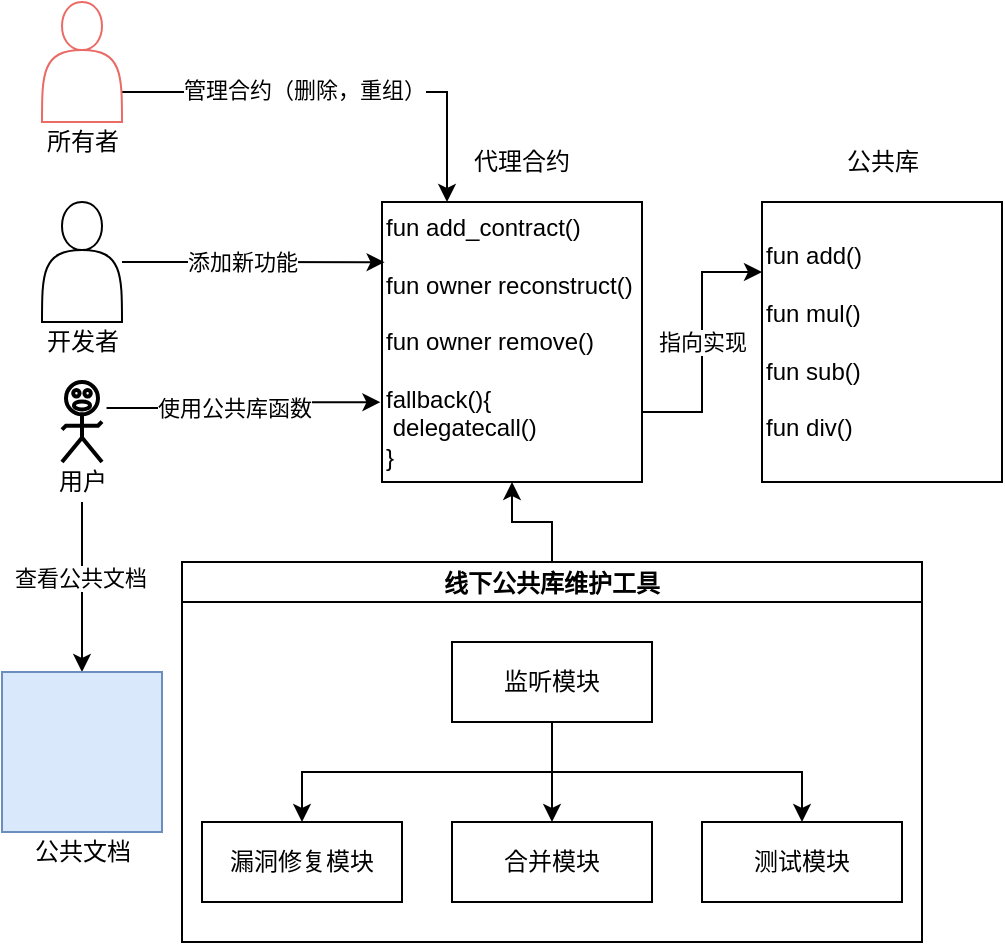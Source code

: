 <mxfile version="14.9.6" type="device"><diagram id="8XcITIJKrpN8MXVjCdns" name="第 1 页"><mxGraphModel dx="853" dy="493" grid="1" gridSize="10" guides="1" tooltips="1" connect="1" arrows="1" fold="1" page="1" pageScale="1" pageWidth="827" pageHeight="1169" math="0" shadow="0"><root><mxCell id="0"/><mxCell id="1" parent="0"/><mxCell id="DTIRA0CIUnsGre7t9DHz-5" style="edgeStyle=orthogonalEdgeStyle;rounded=0;orthogonalLoop=1;jettySize=auto;html=1;exitX=1;exitY=0.75;exitDx=0;exitDy=0;entryX=0;entryY=0.25;entryDx=0;entryDy=0;" edge="1" parent="1" source="DTIRA0CIUnsGre7t9DHz-1" target="DTIRA0CIUnsGre7t9DHz-4"><mxGeometry relative="1" as="geometry"/></mxCell><mxCell id="DTIRA0CIUnsGre7t9DHz-39" value="指向实现" style="edgeLabel;html=1;align=center;verticalAlign=middle;resizable=0;points=[];" vertex="1" connectable="0" parent="DTIRA0CIUnsGre7t9DHz-5"><mxGeometry x="-0.29" y="3" relative="1" as="geometry"><mxPoint x="3" y="-19" as="offset"/></mxGeometry></mxCell><mxCell id="DTIRA0CIUnsGre7t9DHz-1" value="fun add_contract()&lt;br&gt;&lt;br&gt;fun owner reconstruct()&lt;br&gt;&lt;br&gt;fun owner remove()&lt;br&gt;&lt;br&gt;fallback(){&lt;br&gt;&amp;nbsp;delegatecall()&lt;br&gt;}" style="rounded=0;whiteSpace=wrap;html=1;align=left;" vertex="1" parent="1"><mxGeometry x="240" y="170" width="130" height="140" as="geometry"/></mxCell><mxCell id="DTIRA0CIUnsGre7t9DHz-2" value="代理合约" style="text;html=1;strokeColor=none;fillColor=none;align=center;verticalAlign=middle;whiteSpace=wrap;rounded=0;" vertex="1" parent="1"><mxGeometry x="285" y="140" width="50" height="20" as="geometry"/></mxCell><mxCell id="DTIRA0CIUnsGre7t9DHz-3" value="公共库" style="text;html=1;align=center;verticalAlign=middle;resizable=0;points=[];autosize=1;strokeColor=none;" vertex="1" parent="1"><mxGeometry x="465" y="140" width="50" height="20" as="geometry"/></mxCell><mxCell id="DTIRA0CIUnsGre7t9DHz-4" value="fun add()&lt;br&gt;&lt;br&gt;fun mul()&lt;br&gt;&lt;br&gt;fun sub()&lt;br&gt;&lt;br&gt;&lt;div&gt;&lt;span&gt;fun div()&lt;/span&gt;&lt;/div&gt;" style="rounded=0;whiteSpace=wrap;html=1;align=left;" vertex="1" parent="1"><mxGeometry x="430" y="170" width="120" height="140" as="geometry"/></mxCell><mxCell id="DTIRA0CIUnsGre7t9DHz-20" style="edgeStyle=orthogonalEdgeStyle;rounded=0;orthogonalLoop=1;jettySize=auto;html=1;exitX=0.5;exitY=0;exitDx=0;exitDy=0;entryX=0.5;entryY=1;entryDx=0;entryDy=0;" edge="1" parent="1" source="DTIRA0CIUnsGre7t9DHz-8" target="DTIRA0CIUnsGre7t9DHz-1"><mxGeometry relative="1" as="geometry"/></mxCell><mxCell id="DTIRA0CIUnsGre7t9DHz-8" value="线下公共库维护工具" style="swimlane;startSize=20;horizontal=1;childLayout=treeLayout;horizontalTree=0;resizable=0;containerType=tree;" vertex="1" parent="1"><mxGeometry x="140" y="350" width="370" height="190" as="geometry"/></mxCell><mxCell id="DTIRA0CIUnsGre7t9DHz-9" value="监听模块" style="whiteSpace=wrap;html=1;" vertex="1" parent="DTIRA0CIUnsGre7t9DHz-8"><mxGeometry x="135" y="40" width="100" height="40" as="geometry"/></mxCell><mxCell id="DTIRA0CIUnsGre7t9DHz-10" value="漏洞修复模块" style="whiteSpace=wrap;html=1;" vertex="1" parent="DTIRA0CIUnsGre7t9DHz-8"><mxGeometry x="10" y="130" width="100" height="40" as="geometry"/></mxCell><mxCell id="DTIRA0CIUnsGre7t9DHz-11" value="" style="edgeStyle=elbowEdgeStyle;elbow=vertical;html=1;rounded=0;" edge="1" parent="DTIRA0CIUnsGre7t9DHz-8" source="DTIRA0CIUnsGre7t9DHz-9" target="DTIRA0CIUnsGre7t9DHz-10"><mxGeometry relative="1" as="geometry"/></mxCell><mxCell id="DTIRA0CIUnsGre7t9DHz-12" value="合并模块" style="whiteSpace=wrap;html=1;" vertex="1" parent="DTIRA0CIUnsGre7t9DHz-8"><mxGeometry x="135" y="130" width="100" height="40" as="geometry"/></mxCell><mxCell id="DTIRA0CIUnsGre7t9DHz-13" value="" style="edgeStyle=elbowEdgeStyle;elbow=vertical;html=1;rounded=0;" edge="1" parent="DTIRA0CIUnsGre7t9DHz-8" source="DTIRA0CIUnsGre7t9DHz-9" target="DTIRA0CIUnsGre7t9DHz-12"><mxGeometry relative="1" as="geometry"/></mxCell><mxCell id="DTIRA0CIUnsGre7t9DHz-40" value="" style="edgeStyle=elbowEdgeStyle;elbow=vertical;html=1;rounded=0;" edge="1" target="DTIRA0CIUnsGre7t9DHz-41" source="DTIRA0CIUnsGre7t9DHz-9" parent="DTIRA0CIUnsGre7t9DHz-8"><mxGeometry relative="1" as="geometry"><mxPoint x="305" y="430" as="sourcePoint"/></mxGeometry></mxCell><mxCell id="DTIRA0CIUnsGre7t9DHz-41" value="测试模块" style="whiteSpace=wrap;html=1;" vertex="1" parent="DTIRA0CIUnsGre7t9DHz-8"><mxGeometry x="260" y="130" width="100" height="40" as="geometry"/></mxCell><mxCell id="DTIRA0CIUnsGre7t9DHz-22" style="edgeStyle=orthogonalEdgeStyle;rounded=0;orthogonalLoop=1;jettySize=auto;html=1;entryX=-0.006;entryY=0.715;entryDx=0;entryDy=0;entryPerimeter=0;exitX=1.114;exitY=0.324;exitDx=0;exitDy=0;exitPerimeter=0;" edge="1" parent="1" source="DTIRA0CIUnsGre7t9DHz-29" target="DTIRA0CIUnsGre7t9DHz-1"><mxGeometry relative="1" as="geometry"><mxPoint x="120" y="270" as="sourcePoint"/></mxGeometry></mxCell><mxCell id="DTIRA0CIUnsGre7t9DHz-23" value="使用公共库函数" style="edgeLabel;html=1;align=center;verticalAlign=middle;resizable=0;points=[];" vertex="1" connectable="0" parent="DTIRA0CIUnsGre7t9DHz-22"><mxGeometry x="-0.098" relative="1" as="geometry"><mxPoint as="offset"/></mxGeometry></mxCell><mxCell id="DTIRA0CIUnsGre7t9DHz-26" style="edgeStyle=orthogonalEdgeStyle;rounded=0;orthogonalLoop=1;jettySize=auto;html=1;entryX=0.01;entryY=0.215;entryDx=0;entryDy=0;entryPerimeter=0;" edge="1" parent="1" source="DTIRA0CIUnsGre7t9DHz-21" target="DTIRA0CIUnsGre7t9DHz-1"><mxGeometry relative="1" as="geometry"/></mxCell><mxCell id="DTIRA0CIUnsGre7t9DHz-28" value="添加新功能" style="edgeLabel;html=1;align=center;verticalAlign=middle;resizable=0;points=[];" vertex="1" connectable="0" parent="DTIRA0CIUnsGre7t9DHz-26"><mxGeometry x="-0.389" y="1" relative="1" as="geometry"><mxPoint x="20" y="1" as="offset"/></mxGeometry></mxCell><mxCell id="DTIRA0CIUnsGre7t9DHz-21" value="" style="shape=actor;whiteSpace=wrap;html=1;" vertex="1" parent="1"><mxGeometry x="70" y="170" width="40" height="60" as="geometry"/></mxCell><mxCell id="DTIRA0CIUnsGre7t9DHz-34" value="" style="edgeStyle=orthogonalEdgeStyle;rounded=0;orthogonalLoop=1;jettySize=auto;html=1;entryX=0.5;entryY=0;entryDx=0;entryDy=0;" edge="1" parent="1" source="DTIRA0CIUnsGre7t9DHz-24" target="DTIRA0CIUnsGre7t9DHz-36"><mxGeometry relative="1" as="geometry"><mxPoint x="90" y="400" as="targetPoint"/></mxGeometry></mxCell><mxCell id="DTIRA0CIUnsGre7t9DHz-37" value="查看公共文档" style="edgeLabel;html=1;align=center;verticalAlign=middle;resizable=0;points=[];" vertex="1" connectable="0" parent="DTIRA0CIUnsGre7t9DHz-34"><mxGeometry x="-0.114" y="-1" relative="1" as="geometry"><mxPoint as="offset"/></mxGeometry></mxCell><mxCell id="DTIRA0CIUnsGre7t9DHz-24" value="用户" style="text;html=1;align=center;verticalAlign=middle;resizable=0;points=[];autosize=1;strokeColor=none;" vertex="1" parent="1"><mxGeometry x="70" y="300" width="40" height="20" as="geometry"/></mxCell><mxCell id="DTIRA0CIUnsGre7t9DHz-27" value="开发者" style="text;html=1;align=center;verticalAlign=middle;resizable=0;points=[];autosize=1;strokeColor=none;" vertex="1" parent="1"><mxGeometry x="65" y="230" width="50" height="20" as="geometry"/></mxCell><mxCell id="DTIRA0CIUnsGre7t9DHz-29" value="" style="verticalLabelPosition=bottom;html=1;verticalAlign=top;strokeWidth=2;shape=mxgraph.lean_mapping.verbal;pointerEvents=1;" vertex="1" parent="1"><mxGeometry x="80" y="260" width="20" height="40" as="geometry"/></mxCell><mxCell id="DTIRA0CIUnsGre7t9DHz-32" style="edgeStyle=orthogonalEdgeStyle;rounded=0;orthogonalLoop=1;jettySize=auto;html=1;exitX=1;exitY=0.75;exitDx=0;exitDy=0;entryX=0.25;entryY=0;entryDx=0;entryDy=0;" edge="1" parent="1" source="DTIRA0CIUnsGre7t9DHz-30" target="DTIRA0CIUnsGre7t9DHz-1"><mxGeometry relative="1" as="geometry"/></mxCell><mxCell id="DTIRA0CIUnsGre7t9DHz-33" value="管理合约（删除，重组）" style="edgeLabel;html=1;align=center;verticalAlign=middle;resizable=0;points=[];" vertex="1" connectable="0" parent="DTIRA0CIUnsGre7t9DHz-32"><mxGeometry x="-0.574" y="1" relative="1" as="geometry"><mxPoint x="44" as="offset"/></mxGeometry></mxCell><mxCell id="DTIRA0CIUnsGre7t9DHz-30" value="" style="shape=actor;whiteSpace=wrap;html=1;strokeColor=#EA6B66;" vertex="1" parent="1"><mxGeometry x="70" y="70" width="40" height="60" as="geometry"/></mxCell><mxCell id="DTIRA0CIUnsGre7t9DHz-31" value="所有者" style="text;html=1;align=center;verticalAlign=middle;resizable=0;points=[];autosize=1;strokeColor=none;" vertex="1" parent="1"><mxGeometry x="65" y="130" width="50" height="20" as="geometry"/></mxCell><mxCell id="DTIRA0CIUnsGre7t9DHz-36" value="" style="whiteSpace=wrap;html=1;aspect=fixed;strokeColor=#6c8ebf;fillColor=#dae8fc;" vertex="1" parent="1"><mxGeometry x="50" y="405" width="80" height="80" as="geometry"/></mxCell><mxCell id="DTIRA0CIUnsGre7t9DHz-38" value="公共文档" style="text;html=1;align=center;verticalAlign=middle;resizable=0;points=[];autosize=1;strokeColor=none;" vertex="1" parent="1"><mxGeometry x="60" y="485" width="60" height="20" as="geometry"/></mxCell></root></mxGraphModel></diagram></mxfile>